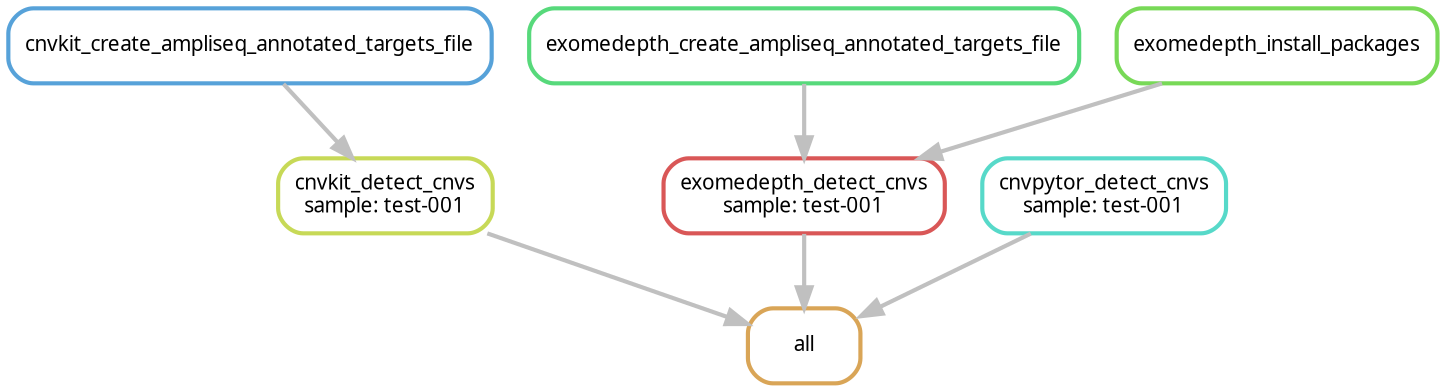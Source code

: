 digraph snakemake_dag {
    graph[bgcolor=white, margin=0];
    node[shape=box, style=rounded, fontname=sans,                 fontsize=10, penwidth=2];
    edge[penwidth=2, color=grey];
	0[label = "all", color = "0.10 0.6 0.85", style="rounded"];
	1[label = "cnvkit_detect_cnvs\nsample: test-001", color = "0.19 0.6 0.85", style="rounded"];
	2[label = "cnvkit_create_ampliseq_annotated_targets_file", color = "0.57 0.6 0.85", style="rounded"];
	3[label = "exomedepth_detect_cnvs\nsample: test-001", color = "0.00 0.6 0.85", style="rounded"];
	4[label = "exomedepth_create_ampliseq_annotated_targets_file", color = "0.38 0.6 0.85", style="rounded"];
	5[label = "exomedepth_install_packages", color = "0.29 0.6 0.85", style="rounded"];
	6[label = "cnvpytor_detect_cnvs\nsample: test-001", color = "0.48 0.6 0.85", style="rounded"];
	1 -> 0
	3 -> 0
	6 -> 0
	2 -> 1
	4 -> 3
	5 -> 3
}            
